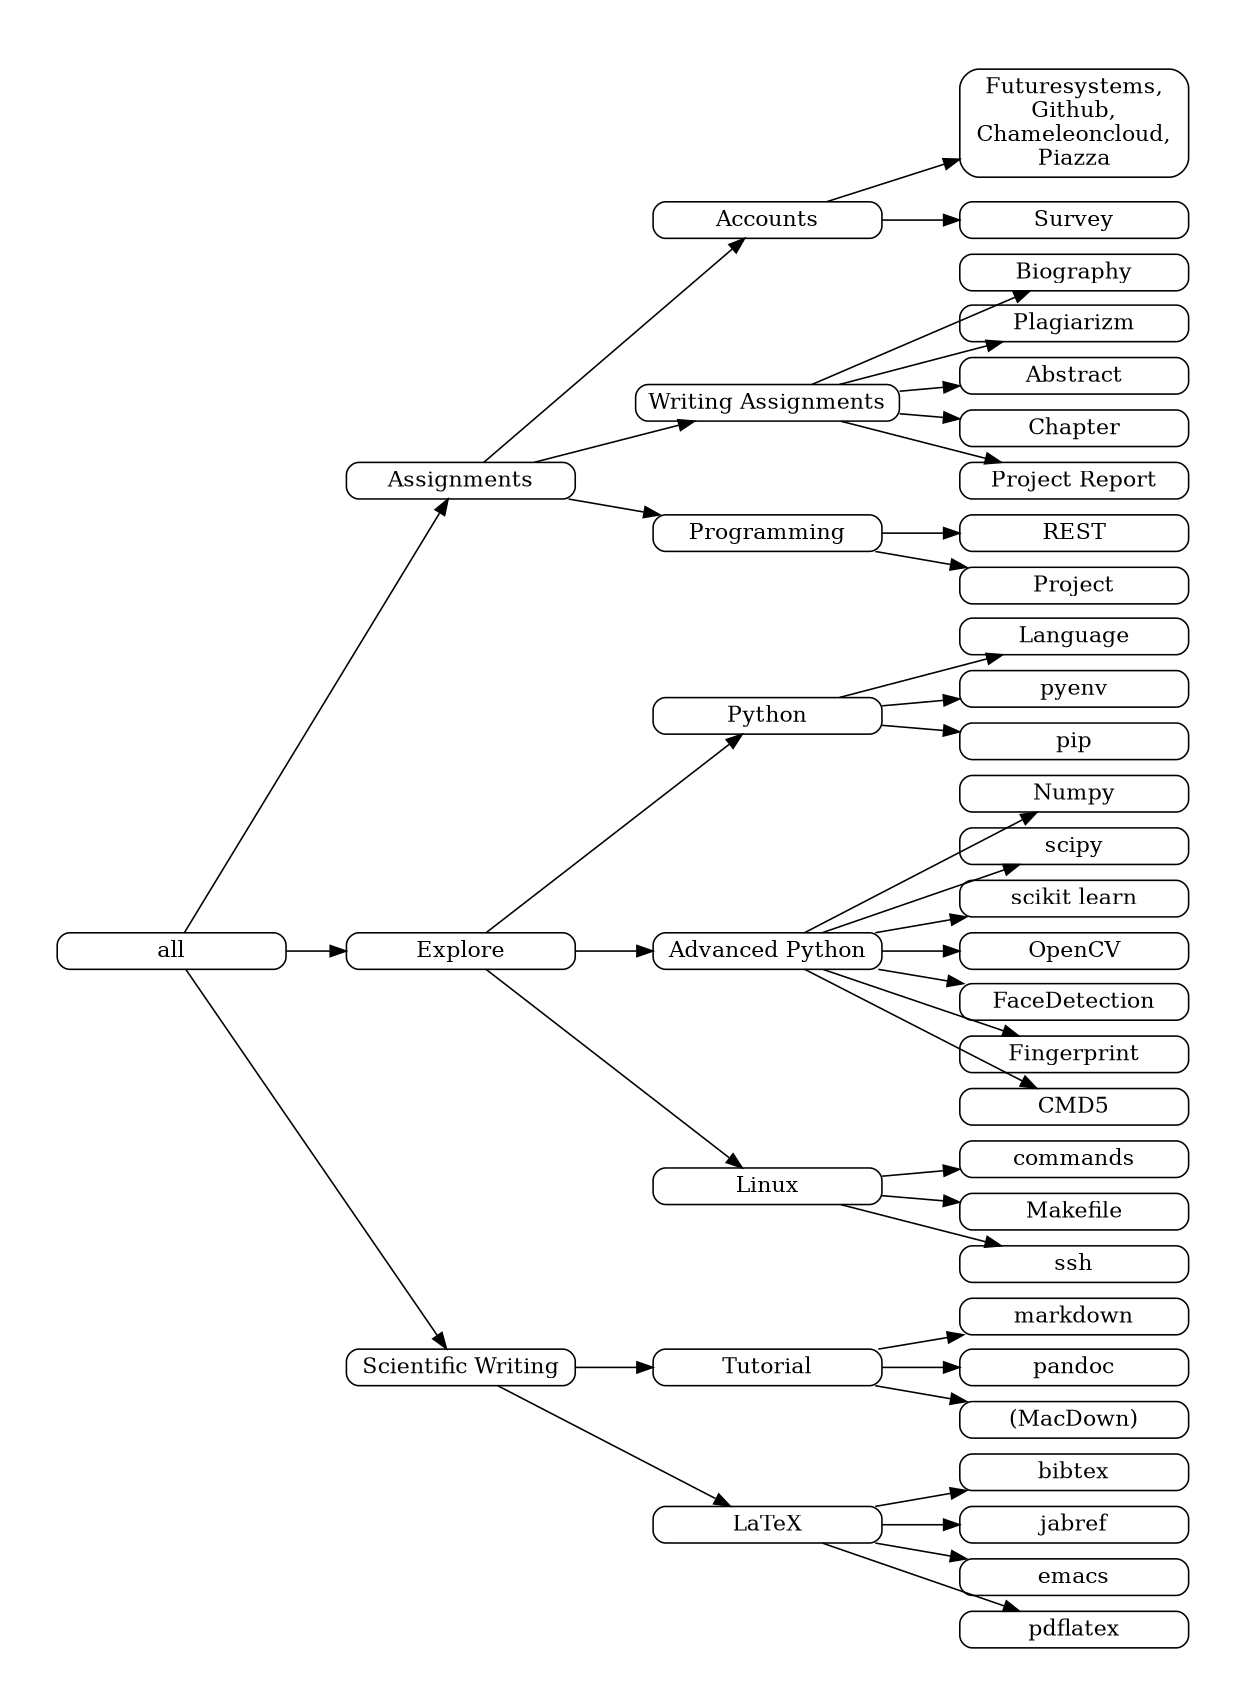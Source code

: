 digraph G {
ratio="fill";
 size="8.3,11.7!";
 margin=0;
rankdir=LR;
 graph [pad="0.5", ranksep="0.525", nodesep="0.05"];
splines=line;
node [shape=box, style=rounded, shadow_offset=7, shadow_blur=5,width=2,height=0.05];

all  -> Assignments;
        Assignments -> Accounts;
                       Accounts -> "Futuresystems,\nGithub,\nChameleoncloud,\nPiazza";
                       Accounts -> Survey;
        Assignments -> "Writing Assignments";
                       "Writing Assignments" -> Biography;
                       "Writing Assignments" -> Plagiarizm;
                       "Writing Assignments" -> Abstract;
                       "Writing Assignments" -> Chapter;                       
                       "Writing Assignments" -> "Project Report";                                                                     
        Assignments -> "Programming";
                       "Programming" -> REST;
                       "Programming" -> Project;
all  -> "Explore";
        "Explore" -> Python;
                                Python -> Language;
                                Python -> pyenv;
                                Python -> pip;
        "Explore" -> "Advanced Python";                                
                                "Advanced Python" -> "Numpy";
                                "Advanced Python" -> "scipy";
                                "Advanced Python" -> "scikit learn";
                                "Advanced Python" -> "OpenCV";
                                "Advanced Python" -> "FaceDetection";
                                "Advanced Python" -> "Fingerprint";
                                "Advanced Python" -> "CMD5";
        "Explore" -> "Linux";
                     "Linux" -> commands;
                     "Linux" -> Makefile;
                     "Linux" -> ssh;                
all -> "Scientific Writing";
        "Scientific Writing" -> Tutorial -> "markdown";
                                Tutorial -> "pandoc";
                                Tutorial -> "(MacDown)";                                
        "Scientific Writing" -> "LaTeX";
                                "LaTeX" -> bibtex;
                                "LaTeX" -> jabref;
                                "LaTeX" -> emacs;
                                "LaTeX" -> pdflatex;

}